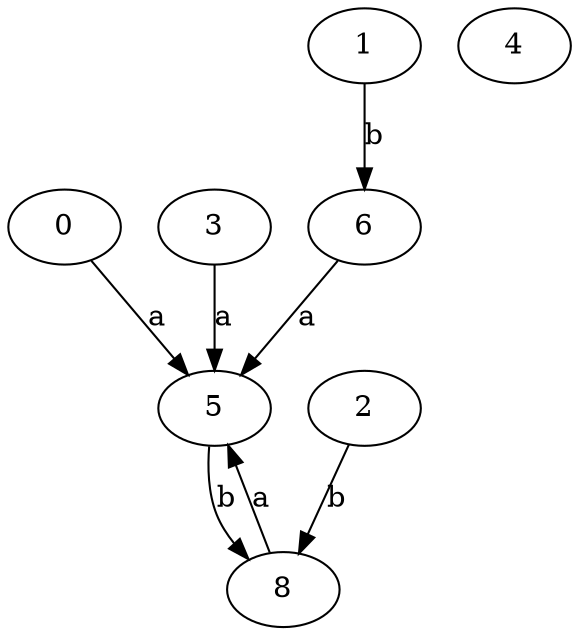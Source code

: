 strict digraph  {
0;
3;
4;
5;
1;
6;
8;
2;
0 -> 5  [label=a];
3 -> 5  [label=a];
5 -> 8  [label=b];
1 -> 6  [label=b];
6 -> 5  [label=a];
8 -> 5  [label=a];
2 -> 8  [label=b];
}
